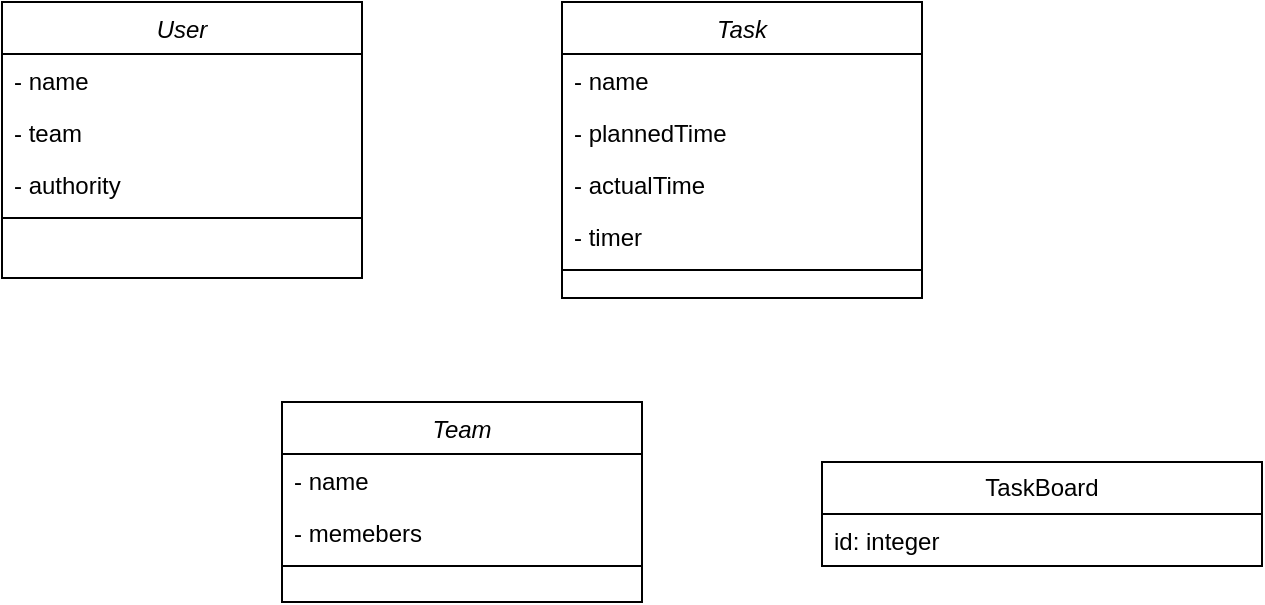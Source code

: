 <mxfile version="24.8.4">
  <diagram name="Страница — 1" id="jTUdx2a_6lQnuRL0xosP">
    <mxGraphModel dx="989" dy="532" grid="1" gridSize="10" guides="1" tooltips="1" connect="1" arrows="1" fold="1" page="1" pageScale="1" pageWidth="827" pageHeight="1169" math="0" shadow="0">
      <root>
        <mxCell id="0" />
        <mxCell id="1" parent="0" />
        <mxCell id="3NLMocdI2y6IYXu4VxAi-1" value="User" style="swimlane;fontStyle=2;align=center;verticalAlign=top;childLayout=stackLayout;horizontal=1;startSize=26;horizontalStack=0;resizeParent=1;resizeLast=0;collapsible=1;marginBottom=0;rounded=0;shadow=0;strokeWidth=1;" parent="1" vertex="1">
          <mxGeometry x="80" y="170" width="180" height="138" as="geometry">
            <mxRectangle x="230" y="140" width="160" height="26" as="alternateBounds" />
          </mxGeometry>
        </mxCell>
        <mxCell id="3NLMocdI2y6IYXu4VxAi-17" value="- name" style="text;align=left;verticalAlign=top;spacingLeft=4;spacingRight=4;overflow=hidden;rotatable=0;points=[[0,0.5],[1,0.5]];portConstraint=eastwest;rounded=0;shadow=0;html=0;" parent="3NLMocdI2y6IYXu4VxAi-1" vertex="1">
          <mxGeometry y="26" width="180" height="26" as="geometry" />
        </mxCell>
        <mxCell id="3NLMocdI2y6IYXu4VxAi-2" value="- team" style="text;align=left;verticalAlign=top;spacingLeft=4;spacingRight=4;overflow=hidden;rotatable=0;points=[[0,0.5],[1,0.5]];portConstraint=eastwest;rounded=0;shadow=0;html=0;" parent="3NLMocdI2y6IYXu4VxAi-1" vertex="1">
          <mxGeometry y="52" width="180" height="26" as="geometry" />
        </mxCell>
        <mxCell id="3NLMocdI2y6IYXu4VxAi-3" value="- authority" style="text;align=left;verticalAlign=top;spacingLeft=4;spacingRight=4;overflow=hidden;rotatable=0;points=[[0,0.5],[1,0.5]];portConstraint=eastwest;rounded=0;shadow=0;html=0;" parent="3NLMocdI2y6IYXu4VxAi-1" vertex="1">
          <mxGeometry y="78" width="180" height="26" as="geometry" />
        </mxCell>
        <mxCell id="3NLMocdI2y6IYXu4VxAi-4" value="" style="line;html=1;strokeWidth=1;align=left;verticalAlign=middle;spacingTop=-1;spacingLeft=3;spacingRight=3;rotatable=0;labelPosition=right;points=[];portConstraint=eastwest;" parent="3NLMocdI2y6IYXu4VxAi-1" vertex="1">
          <mxGeometry y="104" width="180" height="8" as="geometry" />
        </mxCell>
        <mxCell id="3NLMocdI2y6IYXu4VxAi-19" value="Task" style="swimlane;fontStyle=2;align=center;verticalAlign=top;childLayout=stackLayout;horizontal=1;startSize=26;horizontalStack=0;resizeParent=1;resizeLast=0;collapsible=1;marginBottom=0;rounded=0;shadow=0;strokeWidth=1;" parent="1" vertex="1">
          <mxGeometry x="360" y="170" width="180" height="148" as="geometry">
            <mxRectangle x="230" y="140" width="160" height="26" as="alternateBounds" />
          </mxGeometry>
        </mxCell>
        <mxCell id="3NLMocdI2y6IYXu4VxAi-20" value="- name" style="text;align=left;verticalAlign=top;spacingLeft=4;spacingRight=4;overflow=hidden;rotatable=0;points=[[0,0.5],[1,0.5]];portConstraint=eastwest;rounded=0;shadow=0;html=0;" parent="3NLMocdI2y6IYXu4VxAi-19" vertex="1">
          <mxGeometry y="26" width="180" height="26" as="geometry" />
        </mxCell>
        <mxCell id="3NLMocdI2y6IYXu4VxAi-21" value="- plannedTime" style="text;align=left;verticalAlign=top;spacingLeft=4;spacingRight=4;overflow=hidden;rotatable=0;points=[[0,0.5],[1,0.5]];portConstraint=eastwest;rounded=0;shadow=0;html=0;" parent="3NLMocdI2y6IYXu4VxAi-19" vertex="1">
          <mxGeometry y="52" width="180" height="26" as="geometry" />
        </mxCell>
        <mxCell id="3NLMocdI2y6IYXu4VxAi-22" value="- actualTime" style="text;align=left;verticalAlign=top;spacingLeft=4;spacingRight=4;overflow=hidden;rotatable=0;points=[[0,0.5],[1,0.5]];portConstraint=eastwest;rounded=0;shadow=0;html=0;" parent="3NLMocdI2y6IYXu4VxAi-19" vertex="1">
          <mxGeometry y="78" width="180" height="26" as="geometry" />
        </mxCell>
        <mxCell id="3NLMocdI2y6IYXu4VxAi-29" value="- timer" style="text;align=left;verticalAlign=top;spacingLeft=4;spacingRight=4;overflow=hidden;rotatable=0;points=[[0,0.5],[1,0.5]];portConstraint=eastwest;rounded=0;shadow=0;html=0;" parent="3NLMocdI2y6IYXu4VxAi-19" vertex="1">
          <mxGeometry y="104" width="180" height="26" as="geometry" />
        </mxCell>
        <mxCell id="3NLMocdI2y6IYXu4VxAi-23" value="" style="line;html=1;strokeWidth=1;align=left;verticalAlign=middle;spacingTop=-1;spacingLeft=3;spacingRight=3;rotatable=0;labelPosition=right;points=[];portConstraint=eastwest;" parent="3NLMocdI2y6IYXu4VxAi-19" vertex="1">
          <mxGeometry y="130" width="180" height="8" as="geometry" />
        </mxCell>
        <mxCell id="3NLMocdI2y6IYXu4VxAi-24" value="Team" style="swimlane;fontStyle=2;align=center;verticalAlign=top;childLayout=stackLayout;horizontal=1;startSize=26;horizontalStack=0;resizeParent=1;resizeLast=0;collapsible=1;marginBottom=0;rounded=0;shadow=0;strokeWidth=1;" parent="1" vertex="1">
          <mxGeometry x="220" y="370" width="180" height="100" as="geometry">
            <mxRectangle x="230" y="140" width="160" height="26" as="alternateBounds" />
          </mxGeometry>
        </mxCell>
        <mxCell id="3NLMocdI2y6IYXu4VxAi-25" value="- name" style="text;align=left;verticalAlign=top;spacingLeft=4;spacingRight=4;overflow=hidden;rotatable=0;points=[[0,0.5],[1,0.5]];portConstraint=eastwest;rounded=0;shadow=0;html=0;" parent="3NLMocdI2y6IYXu4VxAi-24" vertex="1">
          <mxGeometry y="26" width="180" height="26" as="geometry" />
        </mxCell>
        <mxCell id="3NLMocdI2y6IYXu4VxAi-26" value="- memebers" style="text;align=left;verticalAlign=top;spacingLeft=4;spacingRight=4;overflow=hidden;rotatable=0;points=[[0,0.5],[1,0.5]];portConstraint=eastwest;rounded=0;shadow=0;html=0;" parent="3NLMocdI2y6IYXu4VxAi-24" vertex="1">
          <mxGeometry y="52" width="180" height="26" as="geometry" />
        </mxCell>
        <mxCell id="3NLMocdI2y6IYXu4VxAi-28" value="" style="line;html=1;strokeWidth=1;align=left;verticalAlign=middle;spacingTop=-1;spacingLeft=3;spacingRight=3;rotatable=0;labelPosition=right;points=[];portConstraint=eastwest;" parent="3NLMocdI2y6IYXu4VxAi-24" vertex="1">
          <mxGeometry y="78" width="180" height="8" as="geometry" />
        </mxCell>
        <mxCell id="gAx44hmrfkaGNE4-BYqp-1" value="TaskBoard" style="swimlane;fontStyle=0;childLayout=stackLayout;horizontal=1;startSize=26;fillColor=none;horizontalStack=0;resizeParent=1;resizeParentMax=0;resizeLast=0;collapsible=1;marginBottom=0;whiteSpace=wrap;html=1;" vertex="1" parent="1">
          <mxGeometry x="490" y="400" width="220" height="52" as="geometry" />
        </mxCell>
        <mxCell id="gAx44hmrfkaGNE4-BYqp-2" value="id: integer" style="text;strokeColor=none;fillColor=none;align=left;verticalAlign=top;spacingLeft=4;spacingRight=4;overflow=hidden;rotatable=0;points=[[0,0.5],[1,0.5]];portConstraint=eastwest;whiteSpace=wrap;html=1;" vertex="1" parent="gAx44hmrfkaGNE4-BYqp-1">
          <mxGeometry y="26" width="220" height="26" as="geometry" />
        </mxCell>
      </root>
    </mxGraphModel>
  </diagram>
</mxfile>
